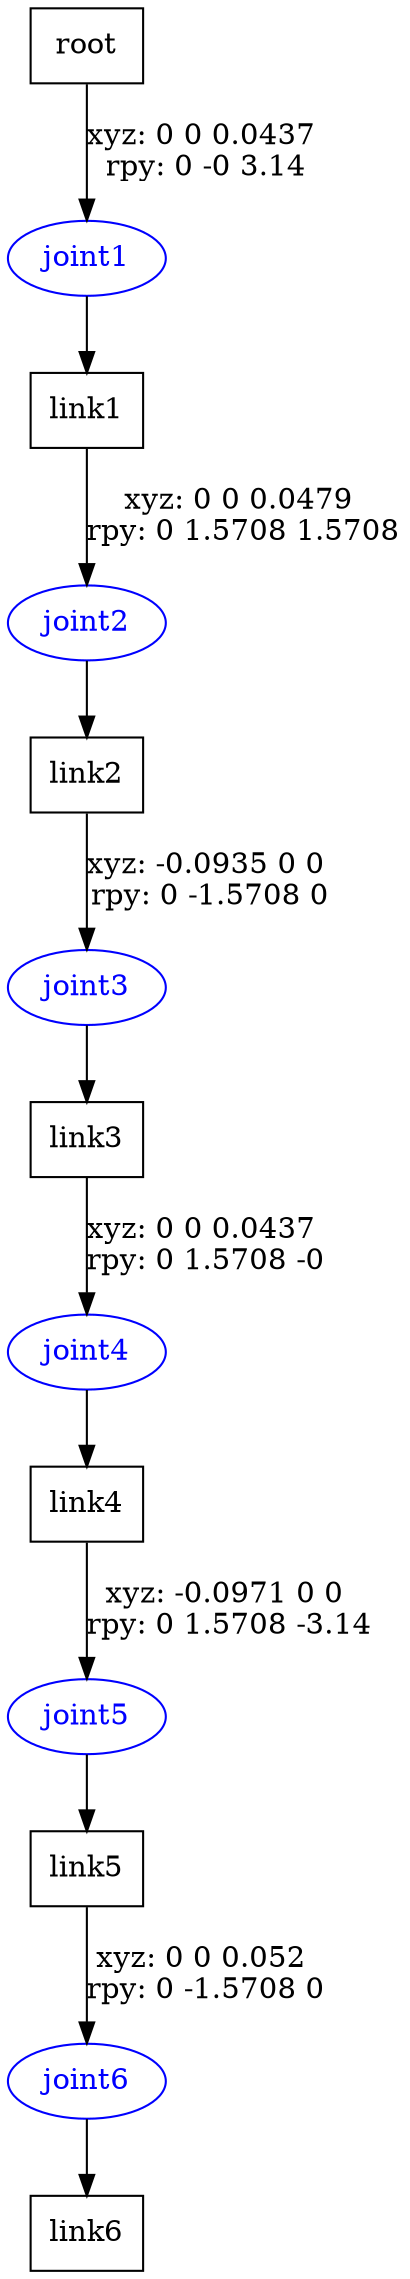 digraph G {
node [shape=box];
"root" [label="root"];
"link1" [label="link1"];
"link2" [label="link2"];
"link3" [label="link3"];
"link4" [label="link4"];
"link5" [label="link5"];
"link6" [label="link6"];
node [shape=ellipse, color=blue, fontcolor=blue];
"root" -> "joint1" [label="xyz: 0 0 0.0437 \nrpy: 0 -0 3.14"]
"joint1" -> "link1"
"link1" -> "joint2" [label="xyz: 0 0 0.0479 \nrpy: 0 1.5708 1.5708"]
"joint2" -> "link2"
"link2" -> "joint3" [label="xyz: -0.0935 0 0 \nrpy: 0 -1.5708 0"]
"joint3" -> "link3"
"link3" -> "joint4" [label="xyz: 0 0 0.0437 \nrpy: 0 1.5708 -0"]
"joint4" -> "link4"
"link4" -> "joint5" [label="xyz: -0.0971 0 0 \nrpy: 0 1.5708 -3.14"]
"joint5" -> "link5"
"link5" -> "joint6" [label="xyz: 0 0 0.052 \nrpy: 0 -1.5708 0"]
"joint6" -> "link6"
}
